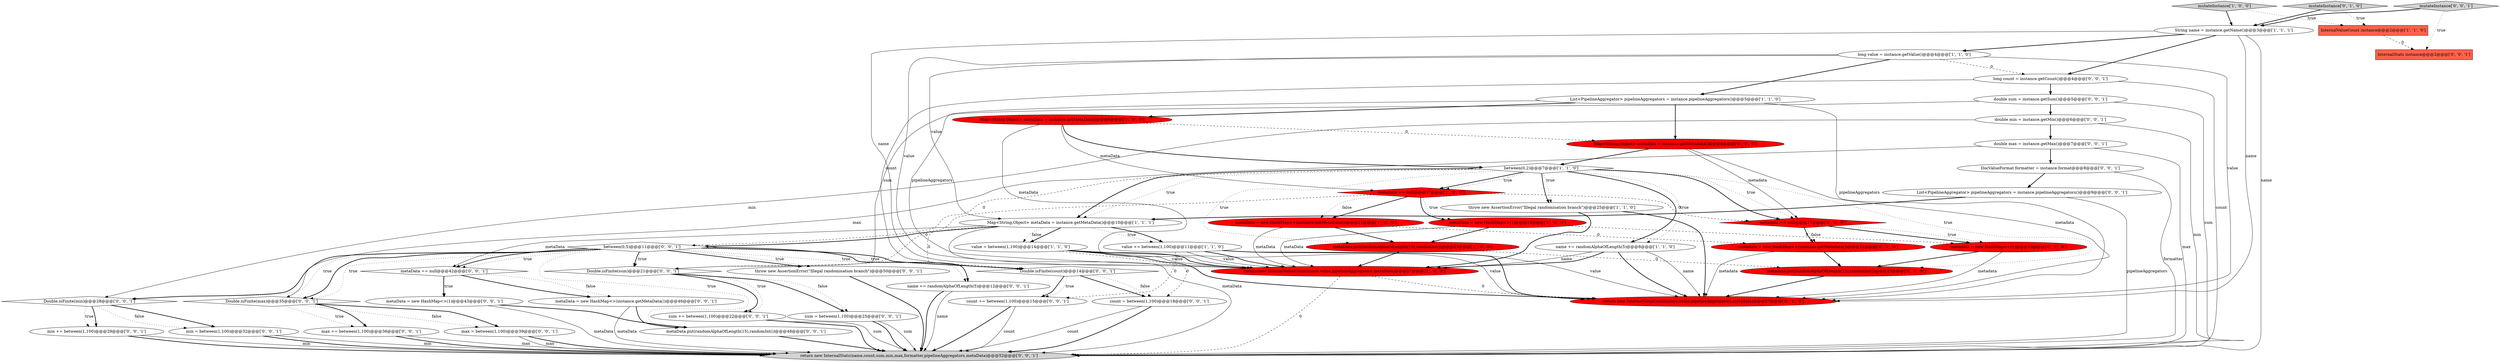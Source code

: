 digraph {
7 [style = filled, label = "Map<String,Object> metaData = instance.getMetaData()@@@6@@@['1', '0', '0']", fillcolor = red, shape = ellipse image = "AAA1AAABBB1BBB"];
46 [style = filled, label = "between(0,5)@@@11@@@['0', '0', '1']", fillcolor = white, shape = diamond image = "AAA0AAABBB3BBB"];
3 [style = filled, label = "throw new AssertionError(\"Illegal randomisation branch\")@@@25@@@['1', '1', '0']", fillcolor = white, shape = ellipse image = "AAA0AAABBB1BBB"];
5 [style = filled, label = "value = between(1,100)@@@14@@@['1', '1', '0']", fillcolor = white, shape = ellipse image = "AAA0AAABBB1BBB"];
1 [style = filled, label = "Map<String,Object> metaData = instance.getMetaData()@@@10@@@['1', '1', '1']", fillcolor = white, shape = ellipse image = "AAA0AAABBB1BBB"];
14 [style = filled, label = "name += randomAlphaOfLength(5)@@@8@@@['1', '1', '0']", fillcolor = white, shape = ellipse image = "AAA0AAABBB1BBB"];
44 [style = filled, label = "return new InternalStats(name,count,sum,min,max,formatter,pipelineAggregators,metaData)@@@52@@@['0', '0', '1']", fillcolor = lightgray, shape = ellipse image = "AAA0AAABBB3BBB"];
8 [style = filled, label = "metaData = new HashMap<>(instance.getMetaData())@@@21@@@['1', '0', '0']", fillcolor = red, shape = ellipse image = "AAA1AAABBB1BBB"];
23 [style = filled, label = "metadata = new HashMap<>(1)@@@18@@@['0', '1', '0']", fillcolor = red, shape = ellipse image = "AAA1AAABBB2BBB"];
30 [style = filled, label = "mutateInstance['0', '0', '1']", fillcolor = lightgray, shape = diamond image = "AAA0AAABBB3BBB"];
0 [style = filled, label = "value += between(1,100)@@@11@@@['1', '1', '0']", fillcolor = white, shape = ellipse image = "AAA0AAABBB1BBB"];
45 [style = filled, label = "metaData == null@@@42@@@['0', '0', '1']", fillcolor = white, shape = diamond image = "AAA0AAABBB3BBB"];
43 [style = filled, label = "double max = instance.getMax()@@@7@@@['0', '0', '1']", fillcolor = white, shape = ellipse image = "AAA0AAABBB3BBB"];
39 [style = filled, label = "double sum = instance.getSum()@@@5@@@['0', '0', '1']", fillcolor = white, shape = ellipse image = "AAA0AAABBB3BBB"];
48 [style = filled, label = "Double.isFinite(sum)@@@21@@@['0', '0', '1']", fillcolor = white, shape = diamond image = "AAA0AAABBB3BBB"];
19 [style = filled, label = "mutateInstance['0', '1', '0']", fillcolor = lightgray, shape = diamond image = "AAA0AAABBB2BBB"];
38 [style = filled, label = "throw new AssertionError(\"Illegal randomisation branch\")@@@50@@@['0', '0', '1']", fillcolor = white, shape = ellipse image = "AAA0AAABBB3BBB"];
36 [style = filled, label = "metaData = new HashMap<>(1)@@@43@@@['0', '0', '1']", fillcolor = white, shape = ellipse image = "AAA0AAABBB3BBB"];
29 [style = filled, label = "name += randomAlphaOfLength(5)@@@12@@@['0', '0', '1']", fillcolor = white, shape = ellipse image = "AAA0AAABBB3BBB"];
51 [style = filled, label = "count = between(1,100)@@@18@@@['0', '0', '1']", fillcolor = white, shape = ellipse image = "AAA0AAABBB3BBB"];
26 [style = filled, label = "max = between(1,100)@@@39@@@['0', '0', '1']", fillcolor = white, shape = ellipse image = "AAA0AAABBB3BBB"];
13 [style = filled, label = "InternalValueCount instance@@@2@@@['1', '1', '0']", fillcolor = tomato, shape = box image = "AAA0AAABBB1BBB"];
25 [style = filled, label = "metaData.put(randomAlphaOfLength(15),randomInt())@@@48@@@['0', '0', '1']", fillcolor = white, shape = ellipse image = "AAA0AAABBB3BBB"];
21 [style = filled, label = "metadata.put(randomAlphaOfLength(15),randomInt())@@@23@@@['0', '1', '0']", fillcolor = red, shape = ellipse image = "AAA1AAABBB2BBB"];
24 [style = filled, label = "Double.isFinite(count)@@@14@@@['0', '0', '1']", fillcolor = white, shape = diamond image = "AAA0AAABBB3BBB"];
31 [style = filled, label = "long count = instance.getCount()@@@4@@@['0', '0', '1']", fillcolor = white, shape = ellipse image = "AAA0AAABBB3BBB"];
50 [style = filled, label = "metaData = new HashMap<>(instance.getMetaData())@@@46@@@['0', '0', '1']", fillcolor = white, shape = ellipse image = "AAA0AAABBB3BBB"];
9 [style = filled, label = "metaData = new HashMap<>(1)@@@18@@@['1', '0', '0']", fillcolor = red, shape = ellipse image = "AAA1AAABBB1BBB"];
4 [style = filled, label = "return new InternalValueCount(name,value,pipelineAggregators,metaData)@@@27@@@['1', '0', '0']", fillcolor = red, shape = ellipse image = "AAA1AAABBB1BBB"];
12 [style = filled, label = "between(0,2)@@@7@@@['1', '1', '0']", fillcolor = white, shape = diamond image = "AAA0AAABBB1BBB"];
22 [style = filled, label = "metadata = new HashMap<>(instance.getMetadata())@@@21@@@['0', '1', '0']", fillcolor = red, shape = ellipse image = "AAA1AAABBB2BBB"];
41 [style = filled, label = "min = between(1,100)@@@32@@@['0', '0', '1']", fillcolor = white, shape = ellipse image = "AAA0AAABBB3BBB"];
17 [style = filled, label = "Map<String,Object> metadata = instance.getMetadata()@@@6@@@['0', '1', '0']", fillcolor = red, shape = ellipse image = "AAA1AAABBB2BBB"];
32 [style = filled, label = "List<PipelineAggregator> pipelineAggregators = instance.pipelineAggregators()@@@9@@@['0', '0', '1']", fillcolor = white, shape = ellipse image = "AAA0AAABBB3BBB"];
6 [style = filled, label = "String name = instance.getName()@@@3@@@['1', '1', '1']", fillcolor = white, shape = ellipse image = "AAA0AAABBB1BBB"];
40 [style = filled, label = "DocValueFormat formatter = instance.format@@@8@@@['0', '0', '1']", fillcolor = white, shape = ellipse image = "AAA0AAABBB3BBB"];
47 [style = filled, label = "Double.isFinite(min)@@@28@@@['0', '0', '1']", fillcolor = white, shape = diamond image = "AAA0AAABBB3BBB"];
27 [style = filled, label = "sum += between(1,100)@@@22@@@['0', '0', '1']", fillcolor = white, shape = ellipse image = "AAA0AAABBB3BBB"];
15 [style = filled, label = "long value = instance.getValue()@@@4@@@['1', '1', '0']", fillcolor = white, shape = ellipse image = "AAA0AAABBB1BBB"];
37 [style = filled, label = "count += between(1,100)@@@15@@@['0', '0', '1']", fillcolor = white, shape = ellipse image = "AAA0AAABBB3BBB"];
2 [style = filled, label = "List<PipelineAggregator> pipelineAggregators = instance.pipelineAggregators()@@@5@@@['1', '1', '0']", fillcolor = white, shape = ellipse image = "AAA0AAABBB1BBB"];
35 [style = filled, label = "InternalStats instance@@@2@@@['0', '0', '1']", fillcolor = tomato, shape = box image = "AAA0AAABBB3BBB"];
16 [style = filled, label = "mutateInstance['1', '0', '0']", fillcolor = lightgray, shape = diamond image = "AAA0AAABBB1BBB"];
28 [style = filled, label = "max += between(1,100)@@@36@@@['0', '0', '1']", fillcolor = white, shape = ellipse image = "AAA0AAABBB3BBB"];
42 [style = filled, label = "double min = instance.getMin()@@@6@@@['0', '0', '1']", fillcolor = white, shape = ellipse image = "AAA0AAABBB3BBB"];
49 [style = filled, label = "sum = between(1,100)@@@25@@@['0', '0', '1']", fillcolor = white, shape = ellipse image = "AAA0AAABBB3BBB"];
18 [style = filled, label = "metadata == null@@@17@@@['0', '1', '0']", fillcolor = red, shape = diamond image = "AAA1AAABBB2BBB"];
11 [style = filled, label = "metaData.put(randomAlphaOfLength(15),randomInt())@@@23@@@['1', '0', '0']", fillcolor = red, shape = ellipse image = "AAA1AAABBB1BBB"];
20 [style = filled, label = "return new InternalValueCount(name,value,pipelineAggregators,metadata)@@@27@@@['0', '1', '0']", fillcolor = red, shape = ellipse image = "AAA1AAABBB2BBB"];
10 [style = filled, label = "metaData == null@@@17@@@['1', '0', '0']", fillcolor = red, shape = diamond image = "AAA1AAABBB1BBB"];
33 [style = filled, label = "Double.isFinite(max)@@@35@@@['0', '0', '1']", fillcolor = white, shape = diamond image = "AAA0AAABBB3BBB"];
34 [style = filled, label = "min += between(1,100)@@@29@@@['0', '0', '1']", fillcolor = white, shape = ellipse image = "AAA0AAABBB3BBB"];
1->5 [style = bold, label=""];
6->4 [style = solid, label="name"];
9->11 [style = bold, label=""];
38->44 [style = bold, label=""];
5->20 [style = bold, label=""];
16->13 [style = dotted, label="true"];
27->44 [style = bold, label=""];
33->28 [style = dotted, label="true"];
15->1 [style = solid, label="value"];
47->34 [style = dotted, label="true"];
14->4 [style = solid, label="name"];
46->24 [style = dotted, label="true"];
37->44 [style = solid, label="count"];
30->6 [style = bold, label=""];
46->48 [style = bold, label=""];
45->50 [style = dotted, label="false"];
3->4 [style = bold, label=""];
48->27 [style = bold, label=""];
12->21 [style = dotted, label="true"];
25->44 [style = bold, label=""];
36->44 [style = solid, label="metaData"];
42->47 [style = solid, label="min"];
34->44 [style = solid, label="min"];
1->46 [style = bold, label=""];
43->33 [style = solid, label="max"];
43->40 [style = bold, label=""];
39->44 [style = solid, label="sum"];
39->48 [style = solid, label="sum"];
12->10 [style = bold, label=""];
18->22 [style = bold, label=""];
10->8 [style = bold, label=""];
46->48 [style = dotted, label="true"];
40->44 [style = solid, label="formatter"];
12->18 [style = bold, label=""];
15->31 [style = dashed, label="0"];
17->20 [style = solid, label="metadata"];
29->44 [style = bold, label=""];
28->44 [style = solid, label="max"];
1->5 [style = dotted, label="false"];
12->46 [style = dashed, label="0"];
1->0 [style = dotted, label="true"];
47->34 [style = bold, label=""];
50->44 [style = solid, label="metaData"];
8->11 [style = bold, label=""];
10->18 [style = dashed, label="0"];
14->20 [style = bold, label=""];
18->23 [style = dotted, label="true"];
11->21 [style = dashed, label="0"];
15->4 [style = solid, label="value"];
43->44 [style = solid, label="max"];
12->3 [style = dotted, label="true"];
46->38 [style = bold, label=""];
48->49 [style = bold, label=""];
46->29 [style = dotted, label="true"];
7->17 [style = dashed, label="0"];
5->51 [style = dashed, label="0"];
16->6 [style = bold, label=""];
46->24 [style = bold, label=""];
33->28 [style = bold, label=""];
29->44 [style = solid, label="name"];
51->44 [style = bold, label=""];
12->18 [style = dotted, label="true"];
6->20 [style = solid, label="name"];
1->0 [style = bold, label=""];
46->33 [style = dotted, label="true"];
19->6 [style = bold, label=""];
12->1 [style = bold, label=""];
5->20 [style = solid, label="value"];
9->23 [style = dashed, label="0"];
31->44 [style = solid, label="count"];
12->11 [style = dotted, label="true"];
31->24 [style = solid, label="count"];
1->44 [style = solid, label="metaData"];
36->25 [style = bold, label=""];
32->44 [style = solid, label="pipelineAggregators"];
12->10 [style = dotted, label="true"];
1->24 [style = dashed, label="0"];
46->33 [style = bold, label=""];
12->14 [style = bold, label=""];
46->45 [style = dotted, label="true"];
47->41 [style = bold, label=""];
0->20 [style = bold, label=""];
2->4 [style = solid, label="pipelineAggregators"];
39->42 [style = bold, label=""];
4->44 [style = dashed, label="0"];
46->25 [style = dotted, label="true"];
0->4 [style = solid, label="value"];
14->4 [style = bold, label=""];
51->44 [style = solid, label="count"];
2->17 [style = bold, label=""];
5->4 [style = solid, label="value"];
24->51 [style = bold, label=""];
18->23 [style = bold, label=""];
13->35 [style = dashed, label="0"];
49->44 [style = bold, label=""];
11->4 [style = bold, label=""];
46->47 [style = dotted, label="true"];
45->36 [style = bold, label=""];
48->27 [style = dotted, label="true"];
15->20 [style = solid, label="value"];
18->22 [style = dotted, label="false"];
10->9 [style = dotted, label="true"];
6->15 [style = bold, label=""];
46->29 [style = bold, label=""];
33->26 [style = bold, label=""];
7->10 [style = solid, label="metaData"];
2->20 [style = solid, label="pipelineAggregators"];
48->49 [style = dotted, label="false"];
8->22 [style = dashed, label="0"];
17->18 [style = solid, label="metadata"];
17->12 [style = bold, label=""];
26->44 [style = bold, label=""];
4->20 [style = dashed, label="0"];
32->1 [style = bold, label=""];
5->4 [style = bold, label=""];
1->45 [style = solid, label="metaData"];
34->44 [style = bold, label=""];
37->44 [style = bold, label=""];
40->32 [style = bold, label=""];
10->9 [style = bold, label=""];
12->3 [style = bold, label=""];
31->39 [style = bold, label=""];
46->38 [style = dotted, label="true"];
42->44 [style = solid, label="min"];
0->20 [style = solid, label="value"];
15->2 [style = bold, label=""];
42->43 [style = bold, label=""];
0->37 [style = dashed, label="0"];
23->20 [style = solid, label="metadata"];
22->20 [style = solid, label="metadata"];
9->4 [style = solid, label="metaData"];
7->12 [style = bold, label=""];
6->44 [style = solid, label="name"];
22->21 [style = bold, label=""];
12->1 [style = dotted, label="true"];
19->13 [style = dotted, label="true"];
24->51 [style = dotted, label="false"];
47->41 [style = dotted, label="false"];
46->47 [style = bold, label=""];
8->4 [style = solid, label="metaData"];
14->20 [style = solid, label="name"];
50->25 [style = bold, label=""];
12->14 [style = dotted, label="true"];
3->20 [style = bold, label=""];
21->20 [style = bold, label=""];
6->31 [style = bold, label=""];
23->21 [style = bold, label=""];
0->4 [style = bold, label=""];
45->50 [style = bold, label=""];
30->35 [style = dotted, label="true"];
10->8 [style = dotted, label="false"];
24->37 [style = bold, label=""];
24->37 [style = dotted, label="true"];
7->4 [style = solid, label="metaData"];
28->44 [style = bold, label=""];
10->48 [style = dashed, label="0"];
45->36 [style = dotted, label="true"];
33->26 [style = dotted, label="false"];
46->45 [style = bold, label=""];
2->7 [style = bold, label=""];
49->44 [style = solid, label="sum"];
41->44 [style = solid, label="min"];
26->44 [style = solid, label="max"];
41->44 [style = bold, label=""];
27->44 [style = solid, label="sum"];
}
